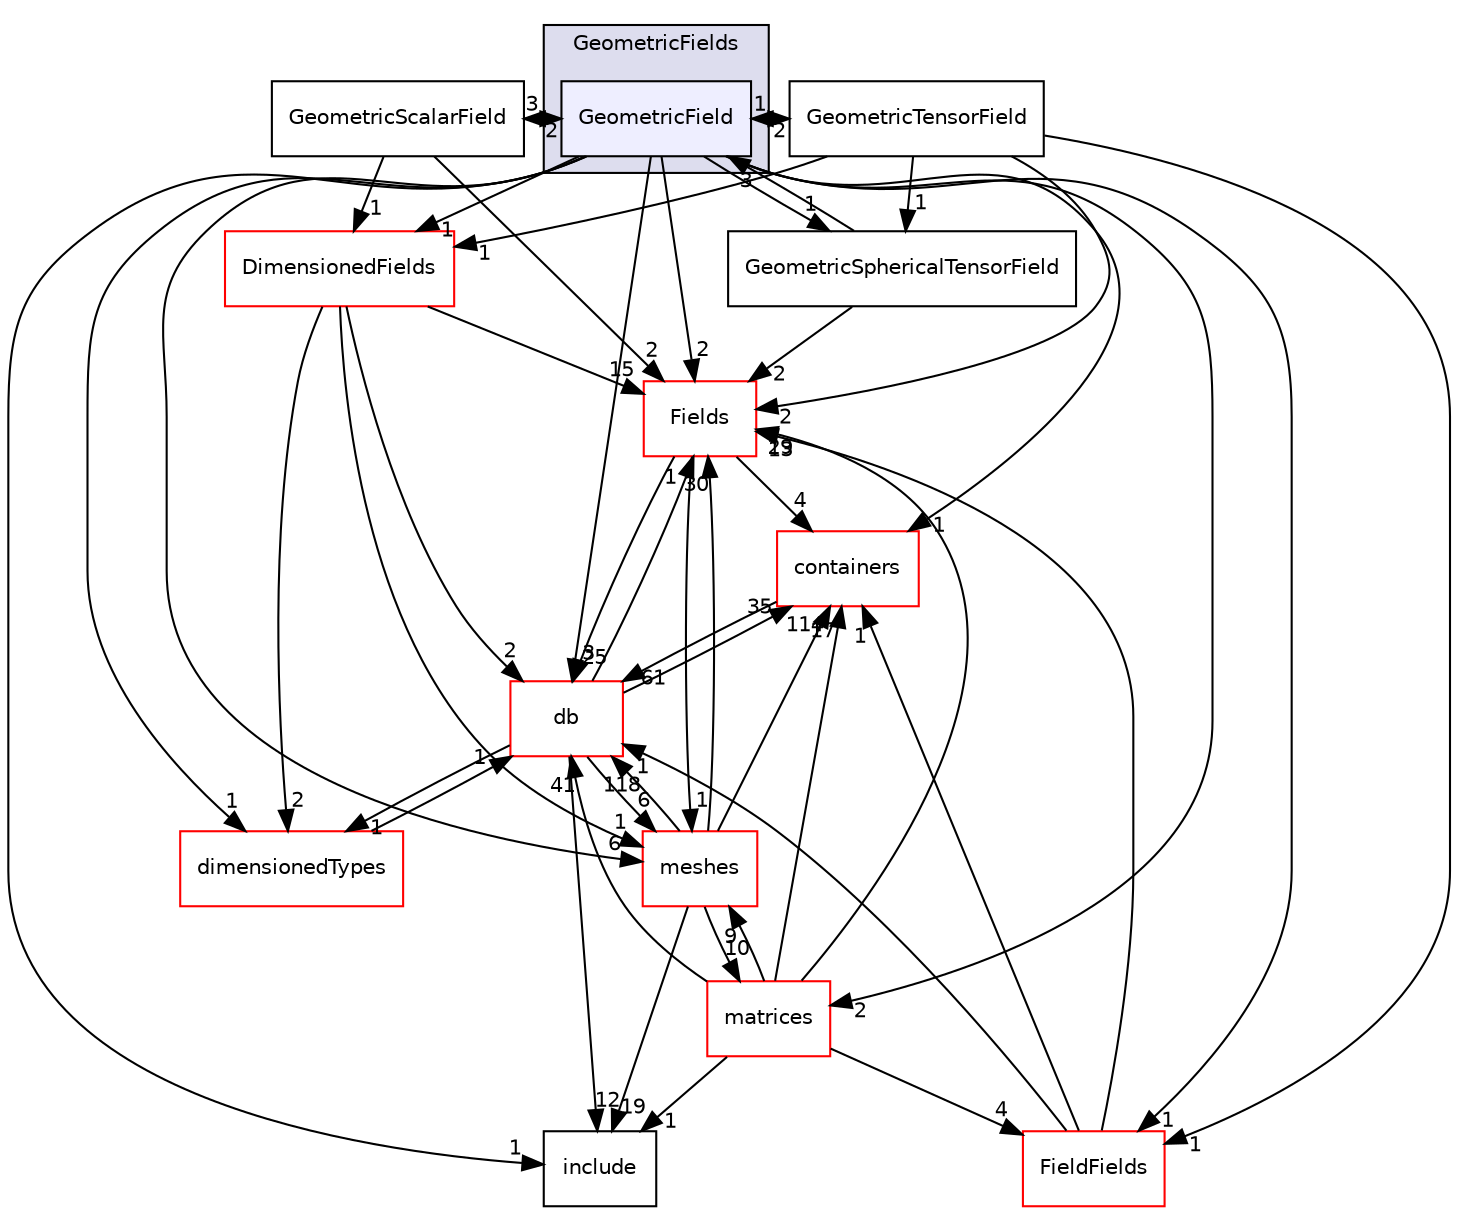 digraph "src/OpenFOAM/fields/GeometricFields/GeometricField" {
  bgcolor=transparent;
  compound=true
  node [ fontsize="10", fontname="Helvetica"];
  edge [ labelfontsize="10", labelfontname="Helvetica"];
  subgraph clusterdir_99558e6cce2e782cc8c86fe4c767e1e1 {
    graph [ bgcolor="#ddddee", pencolor="black", label="GeometricFields" fontname="Helvetica", fontsize="10", URL="dir_99558e6cce2e782cc8c86fe4c767e1e1.html"]
  dir_cd8c242dbf9349898a9b717387ebe031 [shape=box, label="GeometricField", style="filled", fillcolor="#eeeeff", pencolor="black", URL="dir_cd8c242dbf9349898a9b717387ebe031.html"];
  }
  dir_7d364942a13d3ce50f6681364b448a98 [shape=box label="Fields" color="red" URL="dir_7d364942a13d3ce50f6681364b448a98.html"];
  dir_8eb3a7b50b56ddbfb00a2ddef0a44ff7 [shape=box label="FieldFields" color="red" URL="dir_8eb3a7b50b56ddbfb00a2ddef0a44ff7.html"];
  dir_1511140f93c0ce1002d17a6bb313e786 [shape=box label="GeometricSphericalTensorField" URL="dir_1511140f93c0ce1002d17a6bb313e786.html"];
  dir_19d0872053bde092be81d7fe3f56cbf7 [shape=box label="containers" color="red" URL="dir_19d0872053bde092be81d7fe3f56cbf7.html"];
  dir_b07477ab37bc0cd7eb28fb569c691c21 [shape=box label="matrices" color="red" URL="dir_b07477ab37bc0cd7eb28fb569c691c21.html"];
  dir_aa2423979fb45fc41c393a5db370ab21 [shape=box label="meshes" color="red" URL="dir_aa2423979fb45fc41c393a5db370ab21.html"];
  dir_d4979fdf35c07e0caec68718d229a4b4 [shape=box label="dimensionedTypes" color="red" URL="dir_d4979fdf35c07e0caec68718d229a4b4.html"];
  dir_8d94ff87ce93360797bbd9e601270b79 [shape=box label="GeometricScalarField" URL="dir_8d94ff87ce93360797bbd9e601270b79.html"];
  dir_63c634f7a7cfd679ac26c67fb30fc32f [shape=box label="db" color="red" URL="dir_63c634f7a7cfd679ac26c67fb30fc32f.html"];
  dir_e954e9f5966bc1c681a414ec8bd0ee15 [shape=box label="include" URL="dir_e954e9f5966bc1c681a414ec8bd0ee15.html"];
  dir_5ce9b94a15d598509690339b73ab7566 [shape=box label="GeometricTensorField" URL="dir_5ce9b94a15d598509690339b73ab7566.html"];
  dir_8c8bb42ce9b582caaa8128a267c381ba [shape=box label="DimensionedFields" color="red" URL="dir_8c8bb42ce9b582caaa8128a267c381ba.html"];
  dir_7d364942a13d3ce50f6681364b448a98->dir_19d0872053bde092be81d7fe3f56cbf7 [headlabel="4", labeldistance=1.5 headhref="dir_002032_001897.html"];
  dir_7d364942a13d3ce50f6681364b448a98->dir_aa2423979fb45fc41c393a5db370ab21 [headlabel="1", labeldistance=1.5 headhref="dir_002032_002218.html"];
  dir_7d364942a13d3ce50f6681364b448a98->dir_63c634f7a7cfd679ac26c67fb30fc32f [headlabel="25", labeldistance=1.5 headhref="dir_002032_001948.html"];
  dir_8eb3a7b50b56ddbfb00a2ddef0a44ff7->dir_7d364942a13d3ce50f6681364b448a98 [headlabel="13", labeldistance=1.5 headhref="dir_002023_002032.html"];
  dir_8eb3a7b50b56ddbfb00a2ddef0a44ff7->dir_19d0872053bde092be81d7fe3f56cbf7 [headlabel="1", labeldistance=1.5 headhref="dir_002023_001897.html"];
  dir_8eb3a7b50b56ddbfb00a2ddef0a44ff7->dir_63c634f7a7cfd679ac26c67fb30fc32f [headlabel="1", labeldistance=1.5 headhref="dir_002023_001948.html"];
  dir_1511140f93c0ce1002d17a6bb313e786->dir_7d364942a13d3ce50f6681364b448a98 [headlabel="2", labeldistance=1.5 headhref="dir_002056_002032.html"];
  dir_1511140f93c0ce1002d17a6bb313e786->dir_cd8c242dbf9349898a9b717387ebe031 [headlabel="3", labeldistance=1.5 headhref="dir_002056_002053.html"];
  dir_19d0872053bde092be81d7fe3f56cbf7->dir_63c634f7a7cfd679ac26c67fb30fc32f [headlabel="61", labeldistance=1.5 headhref="dir_001897_001948.html"];
  dir_b07477ab37bc0cd7eb28fb569c691c21->dir_7d364942a13d3ce50f6681364b448a98 [headlabel="29", labeldistance=1.5 headhref="dir_002130_002032.html"];
  dir_b07477ab37bc0cd7eb28fb569c691c21->dir_8eb3a7b50b56ddbfb00a2ddef0a44ff7 [headlabel="4", labeldistance=1.5 headhref="dir_002130_002023.html"];
  dir_b07477ab37bc0cd7eb28fb569c691c21->dir_19d0872053bde092be81d7fe3f56cbf7 [headlabel="17", labeldistance=1.5 headhref="dir_002130_001897.html"];
  dir_b07477ab37bc0cd7eb28fb569c691c21->dir_aa2423979fb45fc41c393a5db370ab21 [headlabel="9", labeldistance=1.5 headhref="dir_002130_002218.html"];
  dir_b07477ab37bc0cd7eb28fb569c691c21->dir_63c634f7a7cfd679ac26c67fb30fc32f [headlabel="41", labeldistance=1.5 headhref="dir_002130_001948.html"];
  dir_b07477ab37bc0cd7eb28fb569c691c21->dir_e954e9f5966bc1c681a414ec8bd0ee15 [headlabel="1", labeldistance=1.5 headhref="dir_002130_002112.html"];
  dir_aa2423979fb45fc41c393a5db370ab21->dir_7d364942a13d3ce50f6681364b448a98 [headlabel="30", labeldistance=1.5 headhref="dir_002218_002032.html"];
  dir_aa2423979fb45fc41c393a5db370ab21->dir_19d0872053bde092be81d7fe3f56cbf7 [headlabel="114", labeldistance=1.5 headhref="dir_002218_001897.html"];
  dir_aa2423979fb45fc41c393a5db370ab21->dir_b07477ab37bc0cd7eb28fb569c691c21 [headlabel="10", labeldistance=1.5 headhref="dir_002218_002130.html"];
  dir_aa2423979fb45fc41c393a5db370ab21->dir_63c634f7a7cfd679ac26c67fb30fc32f [headlabel="118", labeldistance=1.5 headhref="dir_002218_001948.html"];
  dir_aa2423979fb45fc41c393a5db370ab21->dir_e954e9f5966bc1c681a414ec8bd0ee15 [headlabel="19", labeldistance=1.5 headhref="dir_002218_002112.html"];
  dir_d4979fdf35c07e0caec68718d229a4b4->dir_63c634f7a7cfd679ac26c67fb30fc32f [headlabel="1", labeldistance=1.5 headhref="dir_002007_001948.html"];
  dir_8d94ff87ce93360797bbd9e601270b79->dir_7d364942a13d3ce50f6681364b448a98 [headlabel="2", labeldistance=1.5 headhref="dir_002055_002032.html"];
  dir_8d94ff87ce93360797bbd9e601270b79->dir_8c8bb42ce9b582caaa8128a267c381ba [headlabel="1", labeldistance=1.5 headhref="dir_002055_002017.html"];
  dir_8d94ff87ce93360797bbd9e601270b79->dir_cd8c242dbf9349898a9b717387ebe031 [headlabel="3", labeldistance=1.5 headhref="dir_002055_002053.html"];
  dir_63c634f7a7cfd679ac26c67fb30fc32f->dir_7d364942a13d3ce50f6681364b448a98 [headlabel="1", labeldistance=1.5 headhref="dir_001948_002032.html"];
  dir_63c634f7a7cfd679ac26c67fb30fc32f->dir_19d0872053bde092be81d7fe3f56cbf7 [headlabel="35", labeldistance=1.5 headhref="dir_001948_001897.html"];
  dir_63c634f7a7cfd679ac26c67fb30fc32f->dir_aa2423979fb45fc41c393a5db370ab21 [headlabel="6", labeldistance=1.5 headhref="dir_001948_002218.html"];
  dir_63c634f7a7cfd679ac26c67fb30fc32f->dir_d4979fdf35c07e0caec68718d229a4b4 [headlabel="1", labeldistance=1.5 headhref="dir_001948_002007.html"];
  dir_63c634f7a7cfd679ac26c67fb30fc32f->dir_e954e9f5966bc1c681a414ec8bd0ee15 [headlabel="12", labeldistance=1.5 headhref="dir_001948_002112.html"];
  dir_5ce9b94a15d598509690339b73ab7566->dir_7d364942a13d3ce50f6681364b448a98 [headlabel="2", labeldistance=1.5 headhref="dir_002058_002032.html"];
  dir_5ce9b94a15d598509690339b73ab7566->dir_8eb3a7b50b56ddbfb00a2ddef0a44ff7 [headlabel="1", labeldistance=1.5 headhref="dir_002058_002023.html"];
  dir_5ce9b94a15d598509690339b73ab7566->dir_1511140f93c0ce1002d17a6bb313e786 [headlabel="1", labeldistance=1.5 headhref="dir_002058_002056.html"];
  dir_5ce9b94a15d598509690339b73ab7566->dir_8c8bb42ce9b582caaa8128a267c381ba [headlabel="1", labeldistance=1.5 headhref="dir_002058_002017.html"];
  dir_5ce9b94a15d598509690339b73ab7566->dir_cd8c242dbf9349898a9b717387ebe031 [headlabel="2", labeldistance=1.5 headhref="dir_002058_002053.html"];
  dir_8c8bb42ce9b582caaa8128a267c381ba->dir_7d364942a13d3ce50f6681364b448a98 [headlabel="15", labeldistance=1.5 headhref="dir_002017_002032.html"];
  dir_8c8bb42ce9b582caaa8128a267c381ba->dir_aa2423979fb45fc41c393a5db370ab21 [headlabel="1", labeldistance=1.5 headhref="dir_002017_002218.html"];
  dir_8c8bb42ce9b582caaa8128a267c381ba->dir_d4979fdf35c07e0caec68718d229a4b4 [headlabel="2", labeldistance=1.5 headhref="dir_002017_002007.html"];
  dir_8c8bb42ce9b582caaa8128a267c381ba->dir_63c634f7a7cfd679ac26c67fb30fc32f [headlabel="2", labeldistance=1.5 headhref="dir_002017_001948.html"];
  dir_cd8c242dbf9349898a9b717387ebe031->dir_7d364942a13d3ce50f6681364b448a98 [headlabel="2", labeldistance=1.5 headhref="dir_002053_002032.html"];
  dir_cd8c242dbf9349898a9b717387ebe031->dir_8eb3a7b50b56ddbfb00a2ddef0a44ff7 [headlabel="1", labeldistance=1.5 headhref="dir_002053_002023.html"];
  dir_cd8c242dbf9349898a9b717387ebe031->dir_1511140f93c0ce1002d17a6bb313e786 [headlabel="1", labeldistance=1.5 headhref="dir_002053_002056.html"];
  dir_cd8c242dbf9349898a9b717387ebe031->dir_19d0872053bde092be81d7fe3f56cbf7 [headlabel="1", labeldistance=1.5 headhref="dir_002053_001897.html"];
  dir_cd8c242dbf9349898a9b717387ebe031->dir_b07477ab37bc0cd7eb28fb569c691c21 [headlabel="2", labeldistance=1.5 headhref="dir_002053_002130.html"];
  dir_cd8c242dbf9349898a9b717387ebe031->dir_aa2423979fb45fc41c393a5db370ab21 [headlabel="6", labeldistance=1.5 headhref="dir_002053_002218.html"];
  dir_cd8c242dbf9349898a9b717387ebe031->dir_d4979fdf35c07e0caec68718d229a4b4 [headlabel="1", labeldistance=1.5 headhref="dir_002053_002007.html"];
  dir_cd8c242dbf9349898a9b717387ebe031->dir_8d94ff87ce93360797bbd9e601270b79 [headlabel="2", labeldistance=1.5 headhref="dir_002053_002055.html"];
  dir_cd8c242dbf9349898a9b717387ebe031->dir_63c634f7a7cfd679ac26c67fb30fc32f [headlabel="3", labeldistance=1.5 headhref="dir_002053_001948.html"];
  dir_cd8c242dbf9349898a9b717387ebe031->dir_e954e9f5966bc1c681a414ec8bd0ee15 [headlabel="1", labeldistance=1.5 headhref="dir_002053_002112.html"];
  dir_cd8c242dbf9349898a9b717387ebe031->dir_5ce9b94a15d598509690339b73ab7566 [headlabel="1", labeldistance=1.5 headhref="dir_002053_002058.html"];
  dir_cd8c242dbf9349898a9b717387ebe031->dir_8c8bb42ce9b582caaa8128a267c381ba [headlabel="1", labeldistance=1.5 headhref="dir_002053_002017.html"];
}
